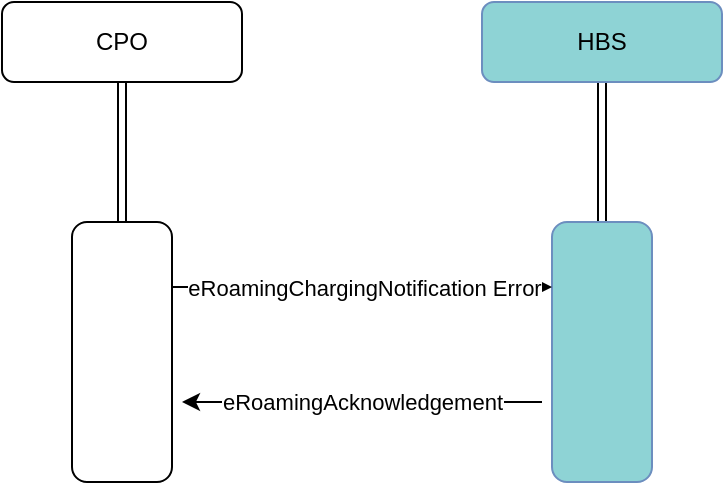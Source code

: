 <mxfile version="22.0.5" type="embed">
  <diagram id="C5RBs43oDa-KdzZeNtuy" name="Page-1">
    <mxGraphModel dx="684" dy="459" grid="1" gridSize="10" guides="1" tooltips="1" connect="1" arrows="1" fold="1" page="1" pageScale="1" pageWidth="827" pageHeight="1169" math="0" shadow="0">
      <root>
        <mxCell id="WIyWlLk6GJQsqaUBKTNV-0" />
        <mxCell id="WIyWlLk6GJQsqaUBKTNV-1" parent="WIyWlLk6GJQsqaUBKTNV-0" />
        <mxCell id="mqhsIlJsJIQ-4BBumhuW-1" value="" style="edgeStyle=orthogonalEdgeStyle;rounded=0;orthogonalLoop=1;jettySize=auto;html=1;shape=link;strokeColor=default;" parent="WIyWlLk6GJQsqaUBKTNV-1" source="WIyWlLk6GJQsqaUBKTNV-3" target="mqhsIlJsJIQ-4BBumhuW-0" edge="1">
          <mxGeometry relative="1" as="geometry" />
        </mxCell>
        <mxCell id="WIyWlLk6GJQsqaUBKTNV-3" value="HBS" style="rounded=1;whiteSpace=wrap;html=1;fontSize=12;glass=0;strokeWidth=1;shadow=0;fillColor=#8ed3d5;strokeColor=#6c8ebf;" parent="WIyWlLk6GJQsqaUBKTNV-1" vertex="1">
          <mxGeometry x="250" y="40" width="120" height="40" as="geometry" />
        </mxCell>
        <mxCell id="mqhsIlJsJIQ-4BBumhuW-3" value="" style="edgeStyle=orthogonalEdgeStyle;rounded=0;orthogonalLoop=1;jettySize=auto;html=1;shape=link;" parent="WIyWlLk6GJQsqaUBKTNV-1" source="GL9R_cz36WKqp-rHEN6m-36" target="mqhsIlJsJIQ-4BBumhuW-2" edge="1">
          <mxGeometry relative="1" as="geometry" />
        </mxCell>
        <mxCell id="GL9R_cz36WKqp-rHEN6m-36" value="CPO" style="rounded=1;whiteSpace=wrap;html=1;fontSize=12;glass=0;strokeWidth=1;shadow=0;" parent="WIyWlLk6GJQsqaUBKTNV-1" vertex="1">
          <mxGeometry x="10" y="40" width="120" height="40" as="geometry" />
        </mxCell>
        <mxCell id="mqhsIlJsJIQ-4BBumhuW-0" value="" style="rounded=1;whiteSpace=wrap;html=1;glass=0;strokeWidth=1;shadow=0;fillColor=#8ed3d5;strokeColor=#6c8ebf;" parent="WIyWlLk6GJQsqaUBKTNV-1" vertex="1">
          <mxGeometry x="285" y="150" width="50" height="130" as="geometry" />
        </mxCell>
        <mxCell id="mqhsIlJsJIQ-4BBumhuW-5" value="eRoamingChargingNotification Error" style="edgeStyle=orthogonalEdgeStyle;rounded=0;orthogonalLoop=1;jettySize=auto;html=1;exitX=1;exitY=0.25;exitDx=0;exitDy=0;entryX=0;entryY=0.25;entryDx=0;entryDy=0;" parent="WIyWlLk6GJQsqaUBKTNV-1" source="mqhsIlJsJIQ-4BBumhuW-2" edge="1" target="mqhsIlJsJIQ-4BBumhuW-0">
          <mxGeometry x="0.003" relative="1" as="geometry">
            <mxPoint x="280" y="182.571" as="targetPoint" />
            <mxPoint as="offset" />
          </mxGeometry>
        </mxCell>
        <mxCell id="mqhsIlJsJIQ-4BBumhuW-2" value="" style="rounded=1;whiteSpace=wrap;html=1;glass=0;strokeWidth=1;shadow=0;" parent="WIyWlLk6GJQsqaUBKTNV-1" vertex="1">
          <mxGeometry x="45" y="150" width="50" height="130" as="geometry" />
        </mxCell>
        <mxCell id="mqhsIlJsJIQ-4BBumhuW-7" value="eRoamingAcknowledgement" style="edgeStyle=orthogonalEdgeStyle;rounded=0;orthogonalLoop=1;jettySize=auto;html=1;" parent="WIyWlLk6GJQsqaUBKTNV-1" edge="1">
          <mxGeometry relative="1" as="geometry">
            <mxPoint x="100" y="240" as="targetPoint" />
            <mxPoint x="280" y="240" as="sourcePoint" />
            <mxPoint as="offset" />
          </mxGeometry>
        </mxCell>
      </root>
    </mxGraphModel>
  </diagram>
</mxfile>
